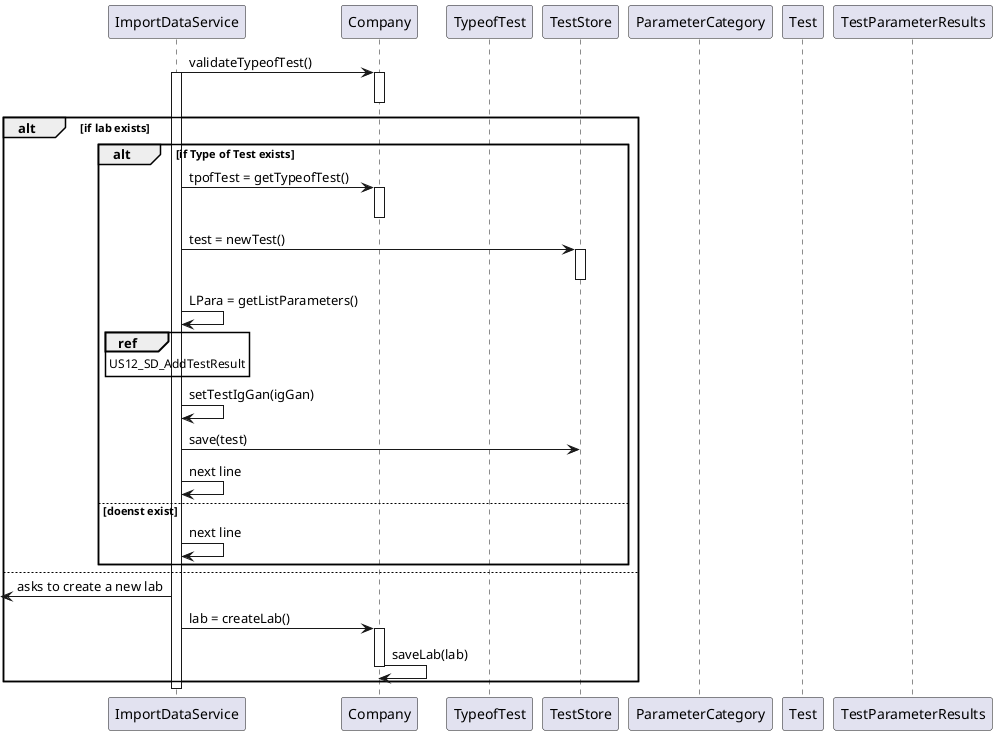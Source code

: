 @startuml
'https://plantuml.com/sequence-diagram

participant ImportDataService as service
participant "Company" as comp
participant "TypeofTest" as toftest
participant "TestStore" as store
participant "ParameterCategory" as category
participant Test as test
participant TestParameterResults as testResults



service -> comp : validateTypeofTest()
activate comp
    deactivate comp
activate service
alt if lab exists
alt if Type of Test exists
    service -> comp: tpofTest = getTypeofTest()
    activate comp
    deactivate comp
    service -> store : test = newTest()
    activate store
    deactivate store
    service -> service : LPara = getListParameters()
    ref over service
        US12_SD_AddTestResult
    end
    service -> service : setTestIgGan(igGan)

    service -> store : save(test)
    service-> service : next line
else doenst exist
    service-> service : next line
end
else
    <- service : asks to create a new lab
    service -> comp : lab = createLab()
    activate comp
    comp -> comp : saveLab(lab)
    deactivate comp
end
deactivate service


@enduml